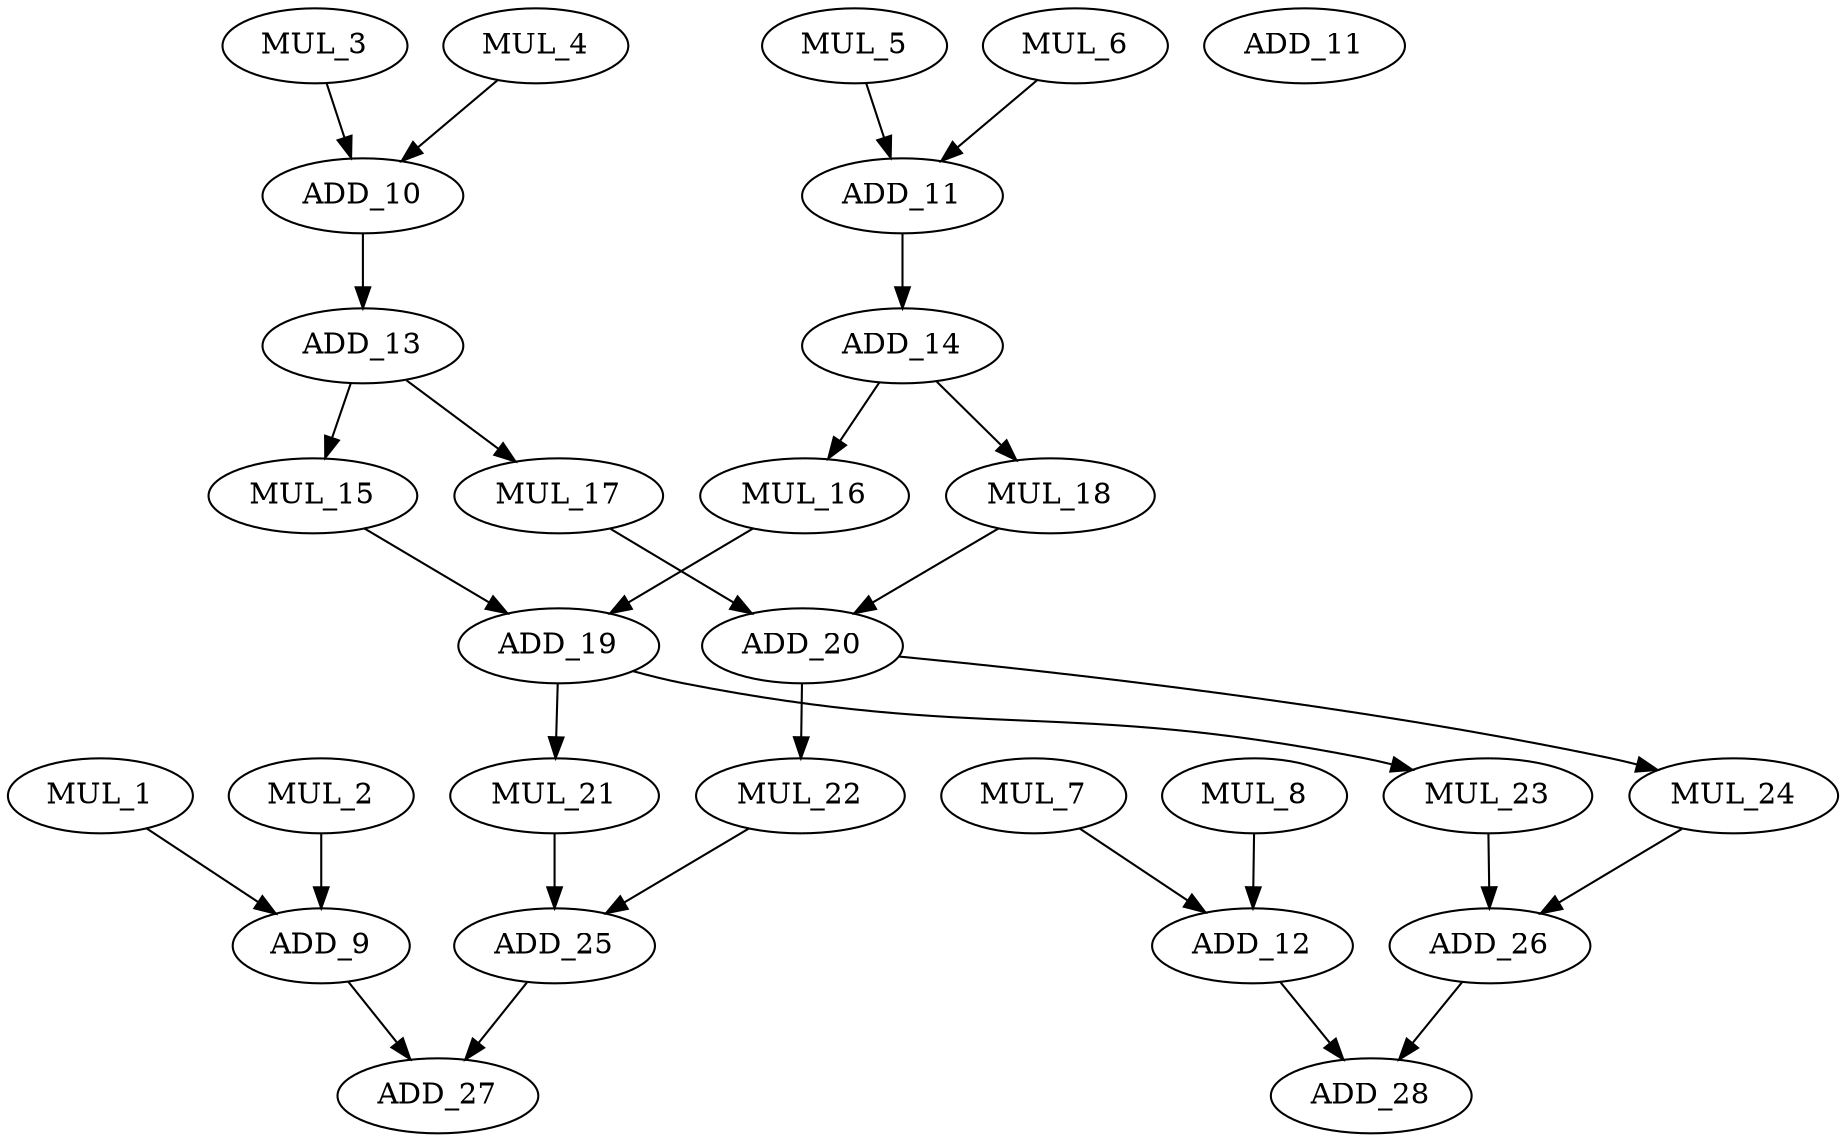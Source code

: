 digraph "arf" {
MUL_1 [label=MUL_1];
MUL_2 [label=MUL_2];
MUL_3 [label=MUL_3];
MUL_4 [label=MUL_4];
MUL_5 [label=MUL_5];
MUL_6 [label=MUL_6];
MUL_7 [label=MUL_7];
MUL_8 [label=MUL_8];
ADD_9 [label=ADD_9];
ADD_10 [label=ADD_10];
ADD_     [label=ADD_11];
ADD_12 [label=ADD_12];
ADD_13 [label=ADD_13];
ADD_14 [label=ADD_14];
MUL_15 [label=MUL_15];
MUL_16 [label=MUL_16];
MUL_17 [label=MUL_17];
MUL_18 [label=MUL_18];
ADD_19 [label=ADD_19];
ADD_20 [label=ADD_20];
MUL_21 [label=MUL_21];
MUL_22 [label=MUL_22];
MUL_23 [label=MUL_23];
MUL_24 [label=MUL_24];
ADD_25 [label=ADD_25];
ADD_26 [label=ADD_26];
ADD_27 [label=ADD_27];
ADD_28 [label=ADD_28];
MUL_1 -> ADD_9  [weigth=0];
MUL_2 -> ADD_9  [weigth=0];
MUL_3 -> ADD_10  [weigth=0];
MUL_4 -> ADD_10  [weigth=0];
MUL_5 -> ADD_11  [weigth=0];
MUL_6 -> ADD_11  [weigth=0];
MUL_7 -> ADD_12  [weigth=0];
MUL_8 -> ADD_12  [weigth=10];
ADD_9 -> ADD_27  [weigth=0];
ADD_10 -> ADD_13  [weigth=2];
ADD_11 -> ADD_14  [weigth=0];
ADD_12 -> ADD_28  [weigth=0];
ADD_13 -> MUL_15  [weigth=0];
ADD_13 -> MUL_17  [weigth=1];
ADD_14 -> MUL_16  [weigth=1];
ADD_14 -> MUL_18  [weigth=0];
MUL_15 -> ADD_19  [weigth=0];
MUL_16 -> ADD_19  [weigth=3];
MUL_17 -> ADD_20  [weigth=10];
MUL_18 -> ADD_20  [weigth=0];
ADD_19 -> MUL_21  [weigth=0];
ADD_19 -> MUL_23  [weigth=0];
ADD_20 -> MUL_22  [weigth=10];
ADD_20 -> MUL_24  [weigth=0];
MUL_21 -> ADD_25  [weigth=0];
MUL_22 -> ADD_25  [weigth=10];
MUL_23 -> ADD_26  [weigth=0];
MUL_24 -> ADD_26  [weigth=0];
ADD_25 -> ADD_27  [weigth=0];
ADD_26 -> ADD_28  [weigth=0];
}
